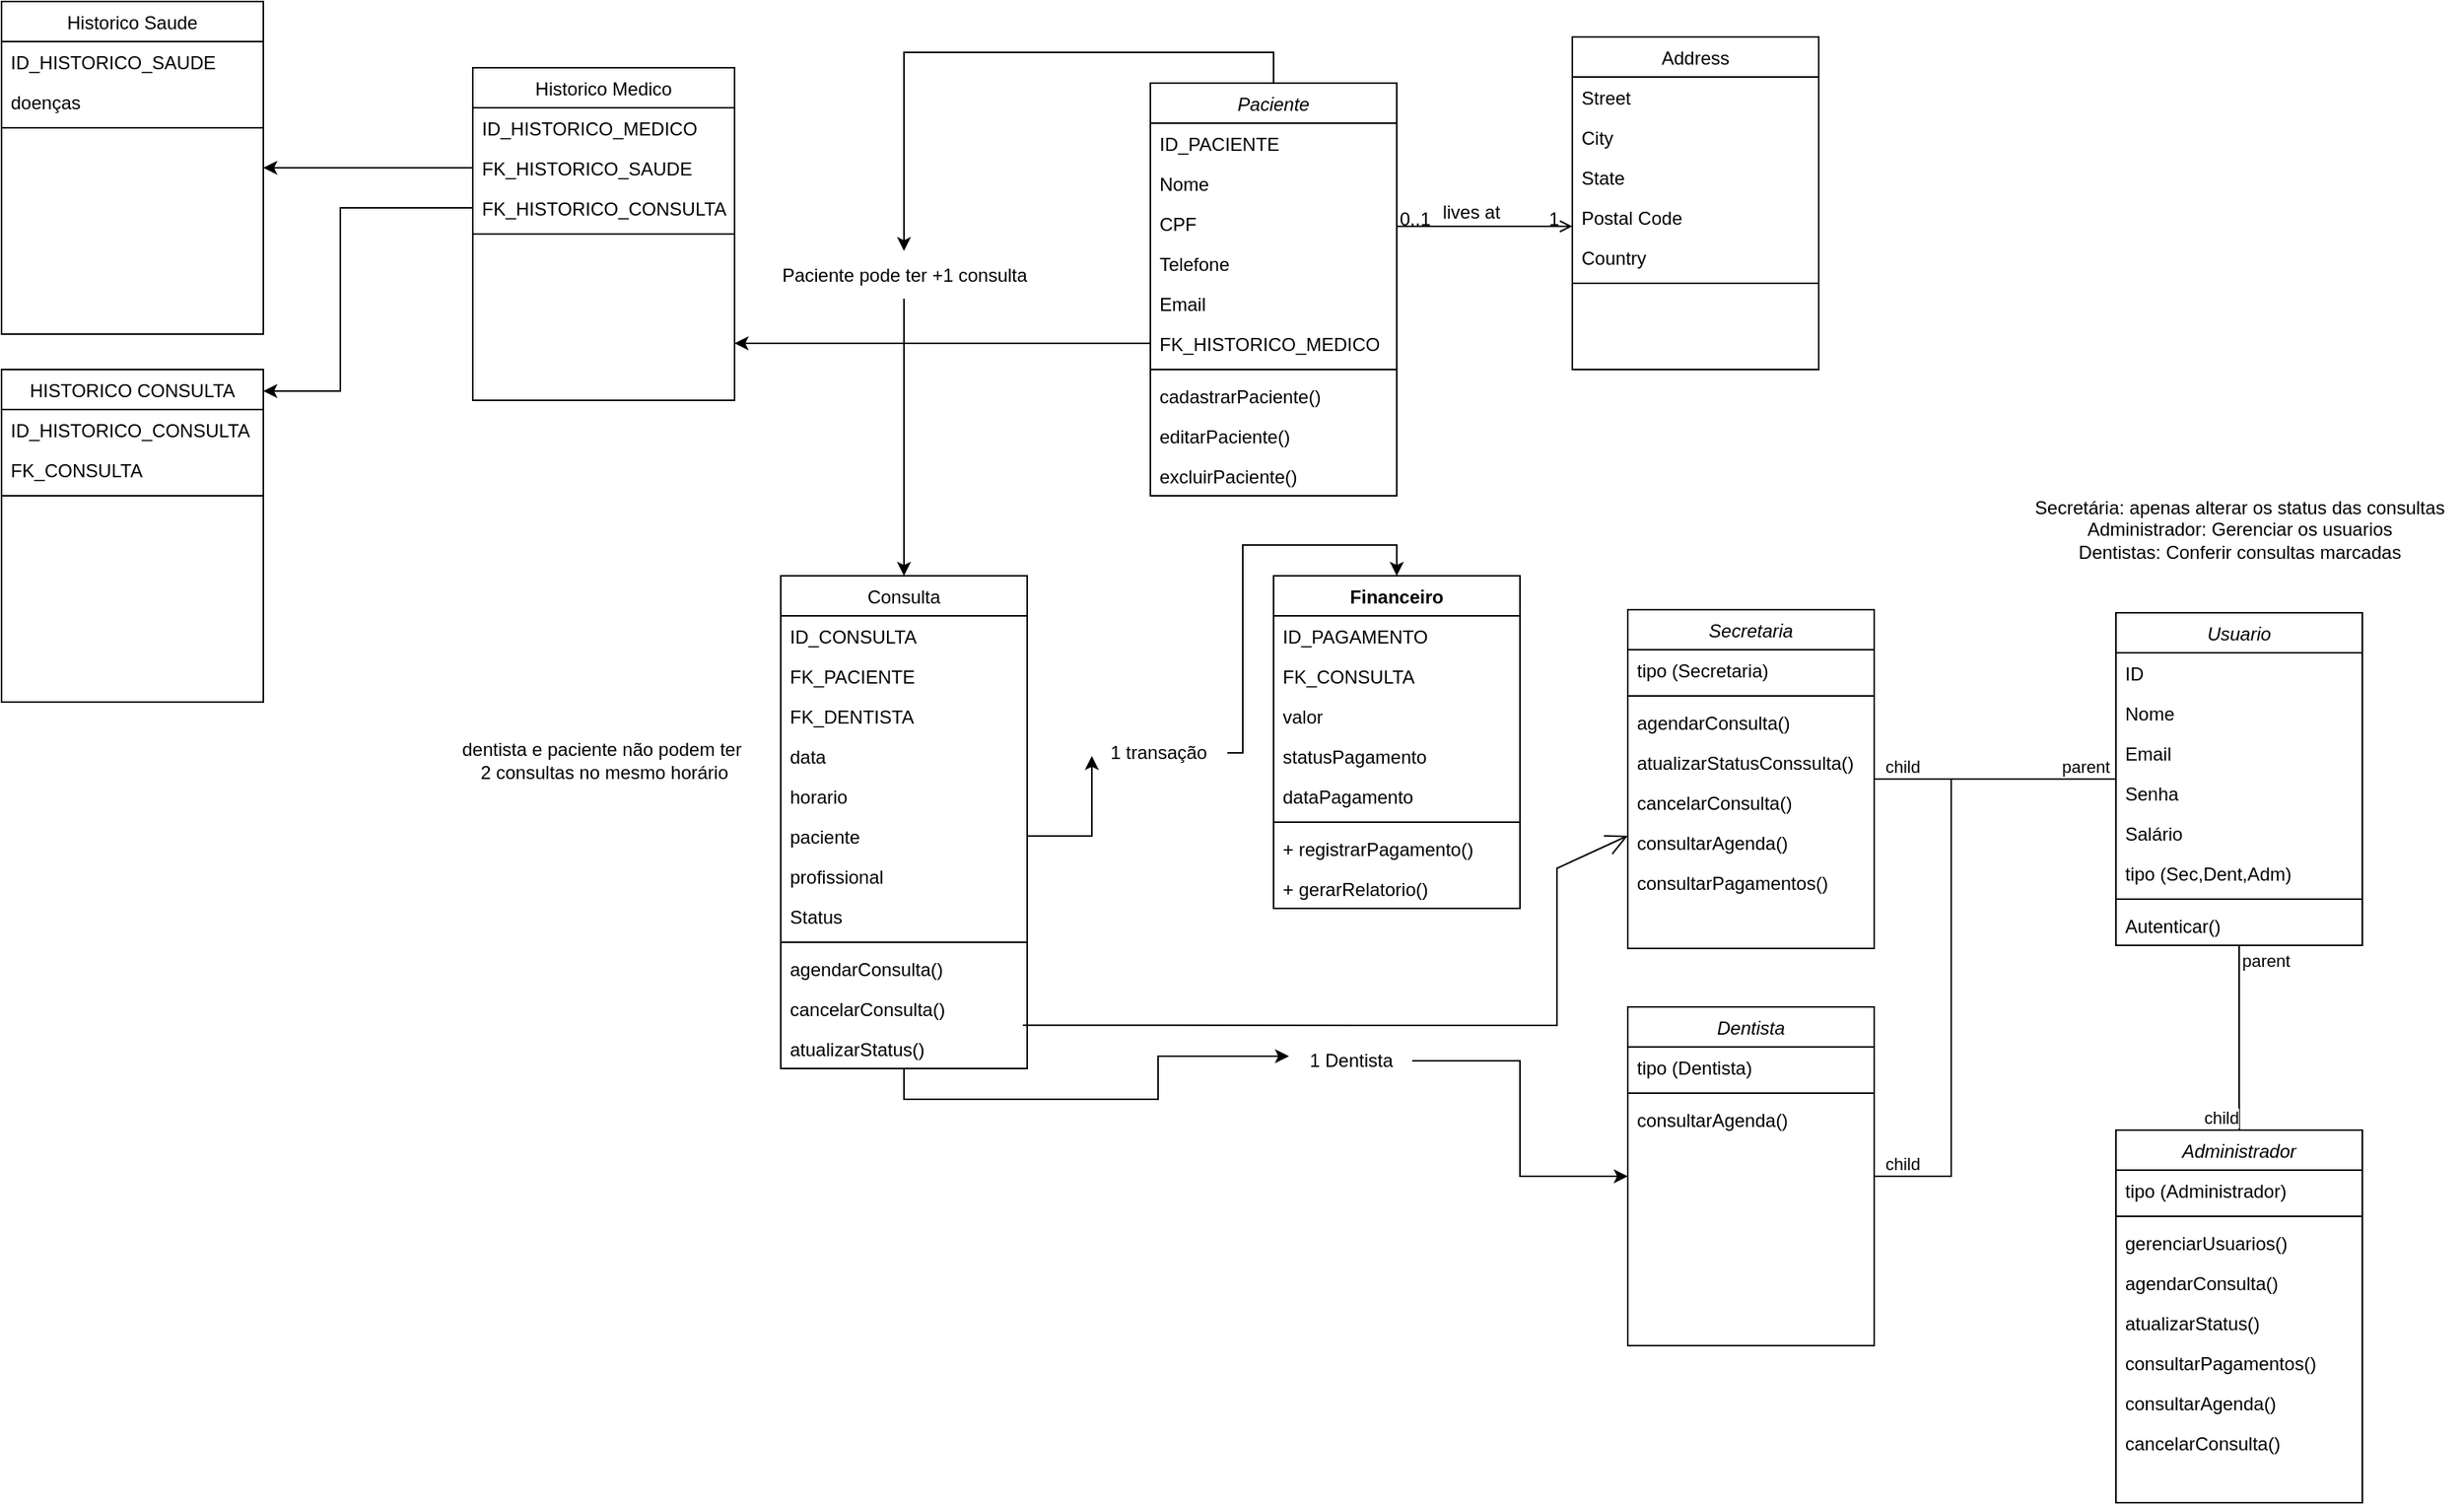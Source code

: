 <mxfile version="26.1.0">
  <diagram id="C5RBs43oDa-KdzZeNtuy" name="Page-1">
    <mxGraphModel dx="1755" dy="500" grid="1" gridSize="10" guides="1" tooltips="1" connect="1" arrows="1" fold="1" page="1" pageScale="1" pageWidth="827" pageHeight="1169" math="0" shadow="0">
      <root>
        <mxCell id="WIyWlLk6GJQsqaUBKTNV-0" />
        <mxCell id="WIyWlLk6GJQsqaUBKTNV-1" parent="WIyWlLk6GJQsqaUBKTNV-0" />
        <mxCell id="zkfFHV4jXpPFQw0GAbJ--0" value="Paciente" style="swimlane;fontStyle=2;align=center;verticalAlign=top;childLayout=stackLayout;horizontal=1;startSize=26;horizontalStack=0;resizeParent=1;resizeLast=0;collapsible=1;marginBottom=0;rounded=0;shadow=0;strokeWidth=1;" parent="WIyWlLk6GJQsqaUBKTNV-1" vertex="1">
          <mxGeometry x="496" y="70" width="160" height="268" as="geometry">
            <mxRectangle x="230" y="140" width="160" height="26" as="alternateBounds" />
          </mxGeometry>
        </mxCell>
        <mxCell id="90z_2yBAWS1ZCm8CAc_H-3" value="ID_PACIENTE" style="text;align=left;verticalAlign=top;spacingLeft=4;spacingRight=4;overflow=hidden;rotatable=0;points=[[0,0.5],[1,0.5]];portConstraint=eastwest;rounded=0;shadow=0;html=0;" parent="zkfFHV4jXpPFQw0GAbJ--0" vertex="1">
          <mxGeometry y="26" width="160" height="26" as="geometry" />
        </mxCell>
        <mxCell id="zkfFHV4jXpPFQw0GAbJ--1" value="Nome" style="text;align=left;verticalAlign=top;spacingLeft=4;spacingRight=4;overflow=hidden;rotatable=0;points=[[0,0.5],[1,0.5]];portConstraint=eastwest;" parent="zkfFHV4jXpPFQw0GAbJ--0" vertex="1">
          <mxGeometry y="52" width="160" height="26" as="geometry" />
        </mxCell>
        <mxCell id="AwGjFTlhao4WW4RRyVEV-41" value="CPF" style="text;align=left;verticalAlign=top;spacingLeft=4;spacingRight=4;overflow=hidden;rotatable=0;points=[[0,0.5],[1,0.5]];portConstraint=eastwest;rounded=0;shadow=0;html=0;" vertex="1" parent="zkfFHV4jXpPFQw0GAbJ--0">
          <mxGeometry y="78" width="160" height="26" as="geometry" />
        </mxCell>
        <mxCell id="zkfFHV4jXpPFQw0GAbJ--2" value="Telefone" style="text;align=left;verticalAlign=top;spacingLeft=4;spacingRight=4;overflow=hidden;rotatable=0;points=[[0,0.5],[1,0.5]];portConstraint=eastwest;rounded=0;shadow=0;html=0;" parent="zkfFHV4jXpPFQw0GAbJ--0" vertex="1">
          <mxGeometry y="104" width="160" height="26" as="geometry" />
        </mxCell>
        <mxCell id="zkfFHV4jXpPFQw0GAbJ--3" value="Email" style="text;align=left;verticalAlign=top;spacingLeft=4;spacingRight=4;overflow=hidden;rotatable=0;points=[[0,0.5],[1,0.5]];portConstraint=eastwest;rounded=0;shadow=0;html=0;" parent="zkfFHV4jXpPFQw0GAbJ--0" vertex="1">
          <mxGeometry y="130" width="160" height="26" as="geometry" />
        </mxCell>
        <mxCell id="90z_2yBAWS1ZCm8CAc_H-23" value="FK_HISTORICO_MEDICO" style="text;align=left;verticalAlign=top;spacingLeft=4;spacingRight=4;overflow=hidden;rotatable=0;points=[[0,0.5],[1,0.5]];portConstraint=eastwest;" parent="zkfFHV4jXpPFQw0GAbJ--0" vertex="1">
          <mxGeometry y="156" width="160" height="26" as="geometry" />
        </mxCell>
        <mxCell id="zkfFHV4jXpPFQw0GAbJ--4" value="" style="line;html=1;strokeWidth=1;align=left;verticalAlign=middle;spacingTop=-1;spacingLeft=3;spacingRight=3;rotatable=0;labelPosition=right;points=[];portConstraint=eastwest;" parent="zkfFHV4jXpPFQw0GAbJ--0" vertex="1">
          <mxGeometry y="182" width="160" height="8" as="geometry" />
        </mxCell>
        <mxCell id="90z_2yBAWS1ZCm8CAc_H-5" value="cadastrarPaciente()" style="text;align=left;verticalAlign=top;spacingLeft=4;spacingRight=4;overflow=hidden;rotatable=0;points=[[0,0.5],[1,0.5]];portConstraint=eastwest;rounded=0;shadow=0;html=0;" parent="zkfFHV4jXpPFQw0GAbJ--0" vertex="1">
          <mxGeometry y="190" width="160" height="26" as="geometry" />
        </mxCell>
        <mxCell id="90z_2yBAWS1ZCm8CAc_H-4" value="editarPaciente()" style="text;align=left;verticalAlign=top;spacingLeft=4;spacingRight=4;overflow=hidden;rotatable=0;points=[[0,0.5],[1,0.5]];portConstraint=eastwest;rounded=0;shadow=0;html=0;" parent="zkfFHV4jXpPFQw0GAbJ--0" vertex="1">
          <mxGeometry y="216" width="160" height="26" as="geometry" />
        </mxCell>
        <mxCell id="90z_2yBAWS1ZCm8CAc_H-24" value="excluirPaciente()" style="text;align=left;verticalAlign=top;spacingLeft=4;spacingRight=4;overflow=hidden;rotatable=0;points=[[0,0.5],[1,0.5]];portConstraint=eastwest;rounded=0;shadow=0;html=0;" parent="zkfFHV4jXpPFQw0GAbJ--0" vertex="1">
          <mxGeometry y="242" width="160" height="26" as="geometry" />
        </mxCell>
        <mxCell id="zkfFHV4jXpPFQw0GAbJ--6" value="Consulta" style="swimlane;fontStyle=0;align=center;verticalAlign=top;childLayout=stackLayout;horizontal=1;startSize=26;horizontalStack=0;resizeParent=1;resizeLast=0;collapsible=1;marginBottom=0;rounded=0;shadow=0;strokeWidth=1;" parent="WIyWlLk6GJQsqaUBKTNV-1" vertex="1">
          <mxGeometry x="256" y="390" width="160" height="320" as="geometry">
            <mxRectangle x="130" y="380" width="160" height="26" as="alternateBounds" />
          </mxGeometry>
        </mxCell>
        <mxCell id="zkfFHV4jXpPFQw0GAbJ--8" value="ID_CONSULTA" style="text;align=left;verticalAlign=top;spacingLeft=4;spacingRight=4;overflow=hidden;rotatable=0;points=[[0,0.5],[1,0.5]];portConstraint=eastwest;rounded=0;shadow=0;html=0;" parent="zkfFHV4jXpPFQw0GAbJ--6" vertex="1">
          <mxGeometry y="26" width="160" height="26" as="geometry" />
        </mxCell>
        <mxCell id="AwGjFTlhao4WW4RRyVEV-42" value="FK_PACIENTE" style="text;align=left;verticalAlign=top;spacingLeft=4;spacingRight=4;overflow=hidden;rotatable=0;points=[[0,0.5],[1,0.5]];portConstraint=eastwest;rounded=0;shadow=0;html=0;" vertex="1" parent="zkfFHV4jXpPFQw0GAbJ--6">
          <mxGeometry y="52" width="160" height="26" as="geometry" />
        </mxCell>
        <mxCell id="AwGjFTlhao4WW4RRyVEV-40" value="FK_DENTISTA" style="text;align=left;verticalAlign=top;spacingLeft=4;spacingRight=4;overflow=hidden;rotatable=0;points=[[0,0.5],[1,0.5]];portConstraint=eastwest;rounded=0;shadow=0;html=0;" vertex="1" parent="zkfFHV4jXpPFQw0GAbJ--6">
          <mxGeometry y="78" width="160" height="26" as="geometry" />
        </mxCell>
        <mxCell id="90z_2yBAWS1ZCm8CAc_H-25" value="data" style="text;align=left;verticalAlign=top;spacingLeft=4;spacingRight=4;overflow=hidden;rotatable=0;points=[[0,0.5],[1,0.5]];portConstraint=eastwest;rounded=0;shadow=0;html=0;" parent="zkfFHV4jXpPFQw0GAbJ--6" vertex="1">
          <mxGeometry y="104" width="160" height="26" as="geometry" />
        </mxCell>
        <mxCell id="90z_2yBAWS1ZCm8CAc_H-26" value="horario" style="text;align=left;verticalAlign=top;spacingLeft=4;spacingRight=4;overflow=hidden;rotatable=0;points=[[0,0.5],[1,0.5]];portConstraint=eastwest;rounded=0;shadow=0;html=0;" parent="zkfFHV4jXpPFQw0GAbJ--6" vertex="1">
          <mxGeometry y="130" width="160" height="26" as="geometry" />
        </mxCell>
        <mxCell id="90z_2yBAWS1ZCm8CAc_H-27" value="paciente" style="text;align=left;verticalAlign=top;spacingLeft=4;spacingRight=4;overflow=hidden;rotatable=0;points=[[0,0.5],[1,0.5]];portConstraint=eastwest;rounded=0;shadow=0;html=0;" parent="zkfFHV4jXpPFQw0GAbJ--6" vertex="1">
          <mxGeometry y="156" width="160" height="26" as="geometry" />
        </mxCell>
        <mxCell id="90z_2yBAWS1ZCm8CAc_H-28" value="profissional" style="text;align=left;verticalAlign=top;spacingLeft=4;spacingRight=4;overflow=hidden;rotatable=0;points=[[0,0.5],[1,0.5]];portConstraint=eastwest;rounded=0;shadow=0;html=0;" parent="zkfFHV4jXpPFQw0GAbJ--6" vertex="1">
          <mxGeometry y="182" width="160" height="26" as="geometry" />
        </mxCell>
        <mxCell id="90z_2yBAWS1ZCm8CAc_H-29" value="Status" style="text;align=left;verticalAlign=top;spacingLeft=4;spacingRight=4;overflow=hidden;rotatable=0;points=[[0,0.5],[1,0.5]];portConstraint=eastwest;rounded=0;shadow=0;html=0;" parent="zkfFHV4jXpPFQw0GAbJ--6" vertex="1">
          <mxGeometry y="208" width="160" height="26" as="geometry" />
        </mxCell>
        <mxCell id="zkfFHV4jXpPFQw0GAbJ--9" value="" style="line;html=1;strokeWidth=1;align=left;verticalAlign=middle;spacingTop=-1;spacingLeft=3;spacingRight=3;rotatable=0;labelPosition=right;points=[];portConstraint=eastwest;" parent="zkfFHV4jXpPFQw0GAbJ--6" vertex="1">
          <mxGeometry y="234" width="160" height="8" as="geometry" />
        </mxCell>
        <mxCell id="90z_2yBAWS1ZCm8CAc_H-30" value="agendarConsulta()" style="text;align=left;verticalAlign=top;spacingLeft=4;spacingRight=4;overflow=hidden;rotatable=0;points=[[0,0.5],[1,0.5]];portConstraint=eastwest;rounded=0;shadow=0;html=0;" parent="zkfFHV4jXpPFQw0GAbJ--6" vertex="1">
          <mxGeometry y="242" width="160" height="26" as="geometry" />
        </mxCell>
        <mxCell id="90z_2yBAWS1ZCm8CAc_H-31" value="cancelarConsulta()" style="text;align=left;verticalAlign=top;spacingLeft=4;spacingRight=4;overflow=hidden;rotatable=0;points=[[0,0.5],[1,0.5]];portConstraint=eastwest;rounded=0;shadow=0;html=0;" parent="zkfFHV4jXpPFQw0GAbJ--6" vertex="1">
          <mxGeometry y="268" width="160" height="26" as="geometry" />
        </mxCell>
        <mxCell id="90z_2yBAWS1ZCm8CAc_H-32" value="atualizarStatus()" style="text;align=left;verticalAlign=top;spacingLeft=4;spacingRight=4;overflow=hidden;rotatable=0;points=[[0,0.5],[1,0.5]];portConstraint=eastwest;rounded=0;shadow=0;html=0;" parent="zkfFHV4jXpPFQw0GAbJ--6" vertex="1">
          <mxGeometry y="294" width="160" height="26" as="geometry" />
        </mxCell>
        <mxCell id="zkfFHV4jXpPFQw0GAbJ--17" value="Address" style="swimlane;fontStyle=0;align=center;verticalAlign=top;childLayout=stackLayout;horizontal=1;startSize=26;horizontalStack=0;resizeParent=1;resizeLast=0;collapsible=1;marginBottom=0;rounded=0;shadow=0;strokeWidth=1;" parent="WIyWlLk6GJQsqaUBKTNV-1" vertex="1">
          <mxGeometry x="770" y="40" width="160" height="216" as="geometry">
            <mxRectangle x="550" y="140" width="160" height="26" as="alternateBounds" />
          </mxGeometry>
        </mxCell>
        <mxCell id="zkfFHV4jXpPFQw0GAbJ--18" value="Street" style="text;align=left;verticalAlign=top;spacingLeft=4;spacingRight=4;overflow=hidden;rotatable=0;points=[[0,0.5],[1,0.5]];portConstraint=eastwest;" parent="zkfFHV4jXpPFQw0GAbJ--17" vertex="1">
          <mxGeometry y="26" width="160" height="26" as="geometry" />
        </mxCell>
        <mxCell id="zkfFHV4jXpPFQw0GAbJ--19" value="City" style="text;align=left;verticalAlign=top;spacingLeft=4;spacingRight=4;overflow=hidden;rotatable=0;points=[[0,0.5],[1,0.5]];portConstraint=eastwest;rounded=0;shadow=0;html=0;" parent="zkfFHV4jXpPFQw0GAbJ--17" vertex="1">
          <mxGeometry y="52" width="160" height="26" as="geometry" />
        </mxCell>
        <mxCell id="zkfFHV4jXpPFQw0GAbJ--20" value="State" style="text;align=left;verticalAlign=top;spacingLeft=4;spacingRight=4;overflow=hidden;rotatable=0;points=[[0,0.5],[1,0.5]];portConstraint=eastwest;rounded=0;shadow=0;html=0;" parent="zkfFHV4jXpPFQw0GAbJ--17" vertex="1">
          <mxGeometry y="78" width="160" height="26" as="geometry" />
        </mxCell>
        <mxCell id="zkfFHV4jXpPFQw0GAbJ--21" value="Postal Code" style="text;align=left;verticalAlign=top;spacingLeft=4;spacingRight=4;overflow=hidden;rotatable=0;points=[[0,0.5],[1,0.5]];portConstraint=eastwest;rounded=0;shadow=0;html=0;" parent="zkfFHV4jXpPFQw0GAbJ--17" vertex="1">
          <mxGeometry y="104" width="160" height="26" as="geometry" />
        </mxCell>
        <mxCell id="zkfFHV4jXpPFQw0GAbJ--22" value="Country" style="text;align=left;verticalAlign=top;spacingLeft=4;spacingRight=4;overflow=hidden;rotatable=0;points=[[0,0.5],[1,0.5]];portConstraint=eastwest;rounded=0;shadow=0;html=0;" parent="zkfFHV4jXpPFQw0GAbJ--17" vertex="1">
          <mxGeometry y="130" width="160" height="26" as="geometry" />
        </mxCell>
        <mxCell id="zkfFHV4jXpPFQw0GAbJ--23" value="" style="line;html=1;strokeWidth=1;align=left;verticalAlign=middle;spacingTop=-1;spacingLeft=3;spacingRight=3;rotatable=0;labelPosition=right;points=[];portConstraint=eastwest;" parent="zkfFHV4jXpPFQw0GAbJ--17" vertex="1">
          <mxGeometry y="156" width="160" height="8" as="geometry" />
        </mxCell>
        <mxCell id="zkfFHV4jXpPFQw0GAbJ--26" value="" style="endArrow=open;shadow=0;strokeWidth=1;rounded=0;curved=0;endFill=1;edgeStyle=elbowEdgeStyle;elbow=vertical;" parent="WIyWlLk6GJQsqaUBKTNV-1" source="zkfFHV4jXpPFQw0GAbJ--0" target="zkfFHV4jXpPFQw0GAbJ--17" edge="1">
          <mxGeometry x="0.5" y="41" relative="1" as="geometry">
            <mxPoint x="676" y="222" as="sourcePoint" />
            <mxPoint x="836" y="222" as="targetPoint" />
            <mxPoint x="-40" y="32" as="offset" />
          </mxGeometry>
        </mxCell>
        <mxCell id="zkfFHV4jXpPFQw0GAbJ--27" value="0..1" style="resizable=0;align=left;verticalAlign=bottom;labelBackgroundColor=none;fontSize=12;" parent="zkfFHV4jXpPFQw0GAbJ--26" connectable="0" vertex="1">
          <mxGeometry x="-1" relative="1" as="geometry">
            <mxPoint y="4" as="offset" />
          </mxGeometry>
        </mxCell>
        <mxCell id="zkfFHV4jXpPFQw0GAbJ--28" value="1" style="resizable=0;align=right;verticalAlign=bottom;labelBackgroundColor=none;fontSize=12;" parent="zkfFHV4jXpPFQw0GAbJ--26" connectable="0" vertex="1">
          <mxGeometry x="1" relative="1" as="geometry">
            <mxPoint x="-7" y="4" as="offset" />
          </mxGeometry>
        </mxCell>
        <mxCell id="zkfFHV4jXpPFQw0GAbJ--29" value="lives at" style="text;html=1;resizable=0;points=[];;align=center;verticalAlign=middle;labelBackgroundColor=none;rounded=0;shadow=0;strokeWidth=1;fontSize=12;" parent="zkfFHV4jXpPFQw0GAbJ--26" vertex="1" connectable="0">
          <mxGeometry x="0.5" y="49" relative="1" as="geometry">
            <mxPoint x="-38" y="40" as="offset" />
          </mxGeometry>
        </mxCell>
        <mxCell id="90z_2yBAWS1ZCm8CAc_H-12" value="Financeiro" style="swimlane;fontStyle=1;align=center;verticalAlign=top;childLayout=stackLayout;horizontal=1;startSize=26;horizontalStack=0;resizeParent=1;resizeParentMax=0;resizeLast=0;collapsible=1;marginBottom=0;whiteSpace=wrap;html=1;" parent="WIyWlLk6GJQsqaUBKTNV-1" vertex="1">
          <mxGeometry x="576" y="390" width="160" height="216" as="geometry" />
        </mxCell>
        <mxCell id="90z_2yBAWS1ZCm8CAc_H-13" value="ID_PAGAMENTO" style="text;strokeColor=none;fillColor=none;align=left;verticalAlign=top;spacingLeft=4;spacingRight=4;overflow=hidden;rotatable=0;points=[[0,0.5],[1,0.5]];portConstraint=eastwest;whiteSpace=wrap;html=1;" parent="90z_2yBAWS1ZCm8CAc_H-12" vertex="1">
          <mxGeometry y="26" width="160" height="26" as="geometry" />
        </mxCell>
        <mxCell id="90z_2yBAWS1ZCm8CAc_H-33" value="FK_CONSULTA" style="text;strokeColor=none;fillColor=none;align=left;verticalAlign=top;spacingLeft=4;spacingRight=4;overflow=hidden;rotatable=0;points=[[0,0.5],[1,0.5]];portConstraint=eastwest;whiteSpace=wrap;html=1;" parent="90z_2yBAWS1ZCm8CAc_H-12" vertex="1">
          <mxGeometry y="52" width="160" height="26" as="geometry" />
        </mxCell>
        <mxCell id="90z_2yBAWS1ZCm8CAc_H-34" value="valor" style="text;strokeColor=none;fillColor=none;align=left;verticalAlign=top;spacingLeft=4;spacingRight=4;overflow=hidden;rotatable=0;points=[[0,0.5],[1,0.5]];portConstraint=eastwest;whiteSpace=wrap;html=1;" parent="90z_2yBAWS1ZCm8CAc_H-12" vertex="1">
          <mxGeometry y="78" width="160" height="26" as="geometry" />
        </mxCell>
        <mxCell id="90z_2yBAWS1ZCm8CAc_H-35" value="statusPagamento" style="text;strokeColor=none;fillColor=none;align=left;verticalAlign=top;spacingLeft=4;spacingRight=4;overflow=hidden;rotatable=0;points=[[0,0.5],[1,0.5]];portConstraint=eastwest;whiteSpace=wrap;html=1;" parent="90z_2yBAWS1ZCm8CAc_H-12" vertex="1">
          <mxGeometry y="104" width="160" height="26" as="geometry" />
        </mxCell>
        <mxCell id="90z_2yBAWS1ZCm8CAc_H-36" value="dataPagamento" style="text;strokeColor=none;fillColor=none;align=left;verticalAlign=top;spacingLeft=4;spacingRight=4;overflow=hidden;rotatable=0;points=[[0,0.5],[1,0.5]];portConstraint=eastwest;whiteSpace=wrap;html=1;" parent="90z_2yBAWS1ZCm8CAc_H-12" vertex="1">
          <mxGeometry y="130" width="160" height="26" as="geometry" />
        </mxCell>
        <mxCell id="90z_2yBAWS1ZCm8CAc_H-14" value="" style="line;strokeWidth=1;fillColor=none;align=left;verticalAlign=middle;spacingTop=-1;spacingLeft=3;spacingRight=3;rotatable=0;labelPosition=right;points=[];portConstraint=eastwest;strokeColor=inherit;" parent="90z_2yBAWS1ZCm8CAc_H-12" vertex="1">
          <mxGeometry y="156" width="160" height="8" as="geometry" />
        </mxCell>
        <mxCell id="90z_2yBAWS1ZCm8CAc_H-37" value="+ registrarPagamento()" style="text;strokeColor=none;fillColor=none;align=left;verticalAlign=top;spacingLeft=4;spacingRight=4;overflow=hidden;rotatable=0;points=[[0,0.5],[1,0.5]];portConstraint=eastwest;whiteSpace=wrap;html=1;" parent="90z_2yBAWS1ZCm8CAc_H-12" vertex="1">
          <mxGeometry y="164" width="160" height="26" as="geometry" />
        </mxCell>
        <mxCell id="90z_2yBAWS1ZCm8CAc_H-15" value="+ gerarRelatorio()" style="text;strokeColor=none;fillColor=none;align=left;verticalAlign=top;spacingLeft=4;spacingRight=4;overflow=hidden;rotatable=0;points=[[0,0.5],[1,0.5]];portConstraint=eastwest;whiteSpace=wrap;html=1;" parent="90z_2yBAWS1ZCm8CAc_H-12" vertex="1">
          <mxGeometry y="190" width="160" height="26" as="geometry" />
        </mxCell>
        <mxCell id="90z_2yBAWS1ZCm8CAc_H-38" value="Usuario" style="swimlane;fontStyle=2;align=center;verticalAlign=top;childLayout=stackLayout;horizontal=1;startSize=26;horizontalStack=0;resizeParent=1;resizeLast=0;collapsible=1;marginBottom=0;rounded=0;shadow=0;strokeWidth=1;" parent="WIyWlLk6GJQsqaUBKTNV-1" vertex="1">
          <mxGeometry x="1123" y="414" width="160" height="216" as="geometry">
            <mxRectangle x="230" y="140" width="160" height="26" as="alternateBounds" />
          </mxGeometry>
        </mxCell>
        <mxCell id="90z_2yBAWS1ZCm8CAc_H-39" value="ID" style="text;align=left;verticalAlign=top;spacingLeft=4;spacingRight=4;overflow=hidden;rotatable=0;points=[[0,0.5],[1,0.5]];portConstraint=eastwest;rounded=0;shadow=0;html=0;" parent="90z_2yBAWS1ZCm8CAc_H-38" vertex="1">
          <mxGeometry y="26" width="160" height="26" as="geometry" />
        </mxCell>
        <mxCell id="90z_2yBAWS1ZCm8CAc_H-40" value="Nome" style="text;align=left;verticalAlign=top;spacingLeft=4;spacingRight=4;overflow=hidden;rotatable=0;points=[[0,0.5],[1,0.5]];portConstraint=eastwest;" parent="90z_2yBAWS1ZCm8CAc_H-38" vertex="1">
          <mxGeometry y="52" width="160" height="26" as="geometry" />
        </mxCell>
        <mxCell id="90z_2yBAWS1ZCm8CAc_H-42" value="Email" style="text;align=left;verticalAlign=top;spacingLeft=4;spacingRight=4;overflow=hidden;rotatable=0;points=[[0,0.5],[1,0.5]];portConstraint=eastwest;rounded=0;shadow=0;html=0;" parent="90z_2yBAWS1ZCm8CAc_H-38" vertex="1">
          <mxGeometry y="78" width="160" height="26" as="geometry" />
        </mxCell>
        <mxCell id="90z_2yBAWS1ZCm8CAc_H-41" value="Senha" style="text;align=left;verticalAlign=top;spacingLeft=4;spacingRight=4;overflow=hidden;rotatable=0;points=[[0,0.5],[1,0.5]];portConstraint=eastwest;rounded=0;shadow=0;html=0;" parent="90z_2yBAWS1ZCm8CAc_H-38" vertex="1">
          <mxGeometry y="104" width="160" height="26" as="geometry" />
        </mxCell>
        <mxCell id="AwGjFTlhao4WW4RRyVEV-50" value="Salário" style="text;align=left;verticalAlign=top;spacingLeft=4;spacingRight=4;overflow=hidden;rotatable=0;points=[[0,0.5],[1,0.5]];portConstraint=eastwest;rounded=0;shadow=0;html=0;" vertex="1" parent="90z_2yBAWS1ZCm8CAc_H-38">
          <mxGeometry y="130" width="160" height="26" as="geometry" />
        </mxCell>
        <mxCell id="90z_2yBAWS1ZCm8CAc_H-43" value="tipo (Sec,Dent,Adm)" style="text;align=left;verticalAlign=top;spacingLeft=4;spacingRight=4;overflow=hidden;rotatable=0;points=[[0,0.5],[1,0.5]];portConstraint=eastwest;" parent="90z_2yBAWS1ZCm8CAc_H-38" vertex="1">
          <mxGeometry y="156" width="160" height="26" as="geometry" />
        </mxCell>
        <mxCell id="90z_2yBAWS1ZCm8CAc_H-44" value="" style="line;html=1;strokeWidth=1;align=left;verticalAlign=middle;spacingTop=-1;spacingLeft=3;spacingRight=3;rotatable=0;labelPosition=right;points=[];portConstraint=eastwest;" parent="90z_2yBAWS1ZCm8CAc_H-38" vertex="1">
          <mxGeometry y="182" width="160" height="8" as="geometry" />
        </mxCell>
        <mxCell id="90z_2yBAWS1ZCm8CAc_H-45" value="Autenticar()" style="text;align=left;verticalAlign=top;spacingLeft=4;spacingRight=4;overflow=hidden;rotatable=0;points=[[0,0.5],[1,0.5]];portConstraint=eastwest;rounded=0;shadow=0;html=0;" parent="90z_2yBAWS1ZCm8CAc_H-38" vertex="1">
          <mxGeometry y="190" width="160" height="26" as="geometry" />
        </mxCell>
        <mxCell id="90z_2yBAWS1ZCm8CAc_H-57" style="edgeStyle=orthogonalEdgeStyle;rounded=0;orthogonalLoop=1;jettySize=auto;html=1;entryX=0.5;entryY=0;entryDx=0;entryDy=0;" parent="WIyWlLk6GJQsqaUBKTNV-1" source="90z_2yBAWS1ZCm8CAc_H-54" target="zkfFHV4jXpPFQw0GAbJ--6" edge="1">
          <mxGeometry relative="1" as="geometry" />
        </mxCell>
        <mxCell id="90z_2yBAWS1ZCm8CAc_H-54" value="Paciente pode ter +1 consulta" style="text;html=1;align=center;verticalAlign=middle;resizable=0;points=[];autosize=1;strokeColor=none;fillColor=none;rotation=0;" parent="WIyWlLk6GJQsqaUBKTNV-1" vertex="1">
          <mxGeometry x="246" y="180" width="180" height="30" as="geometry" />
        </mxCell>
        <mxCell id="90z_2yBAWS1ZCm8CAc_H-56" style="edgeStyle=orthogonalEdgeStyle;rounded=0;orthogonalLoop=1;jettySize=auto;html=1;exitX=0.5;exitY=0;exitDx=0;exitDy=0;entryX=0.5;entryY=-0.033;entryDx=0;entryDy=0;entryPerimeter=0;" parent="WIyWlLk6GJQsqaUBKTNV-1" source="zkfFHV4jXpPFQw0GAbJ--0" target="90z_2yBAWS1ZCm8CAc_H-54" edge="1">
          <mxGeometry relative="1" as="geometry" />
        </mxCell>
        <mxCell id="90z_2yBAWS1ZCm8CAc_H-60" style="edgeStyle=orthogonalEdgeStyle;rounded=0;orthogonalLoop=1;jettySize=auto;html=1;entryX=0.5;entryY=0;entryDx=0;entryDy=0;" parent="WIyWlLk6GJQsqaUBKTNV-1" source="90z_2yBAWS1ZCm8CAc_H-58" target="90z_2yBAWS1ZCm8CAc_H-12" edge="1">
          <mxGeometry relative="1" as="geometry">
            <Array as="points">
              <mxPoint x="556" y="505" />
              <mxPoint x="556" y="370" />
              <mxPoint x="656" y="370" />
            </Array>
          </mxGeometry>
        </mxCell>
        <mxCell id="90z_2yBAWS1ZCm8CAc_H-58" value="1 transação" style="text;html=1;align=center;verticalAlign=middle;resizable=0;points=[];autosize=1;strokeColor=none;fillColor=none;" parent="WIyWlLk6GJQsqaUBKTNV-1" vertex="1">
          <mxGeometry x="456" y="490" width="90" height="30" as="geometry" />
        </mxCell>
        <mxCell id="90z_2yBAWS1ZCm8CAc_H-59" style="edgeStyle=orthogonalEdgeStyle;rounded=0;orthogonalLoop=1;jettySize=auto;html=1;exitX=1;exitY=0.5;exitDx=0;exitDy=0;entryX=0.022;entryY=0.567;entryDx=0;entryDy=0;entryPerimeter=0;" parent="WIyWlLk6GJQsqaUBKTNV-1" source="90z_2yBAWS1ZCm8CAc_H-27" target="90z_2yBAWS1ZCm8CAc_H-58" edge="1">
          <mxGeometry relative="1" as="geometry" />
        </mxCell>
        <mxCell id="AwGjFTlhao4WW4RRyVEV-25" style="edgeStyle=orthogonalEdgeStyle;rounded=0;orthogonalLoop=1;jettySize=auto;html=1;" edge="1" parent="WIyWlLk6GJQsqaUBKTNV-1" source="90z_2yBAWS1ZCm8CAc_H-61" target="AwGjFTlhao4WW4RRyVEV-18">
          <mxGeometry relative="1" as="geometry" />
        </mxCell>
        <mxCell id="90z_2yBAWS1ZCm8CAc_H-61" value="1 Dentista" style="text;html=1;align=center;verticalAlign=middle;resizable=0;points=[];autosize=1;strokeColor=none;fillColor=none;" parent="WIyWlLk6GJQsqaUBKTNV-1" vertex="1">
          <mxGeometry x="586" y="690" width="80" height="30" as="geometry" />
        </mxCell>
        <mxCell id="90z_2yBAWS1ZCm8CAc_H-62" style="edgeStyle=orthogonalEdgeStyle;rounded=0;orthogonalLoop=1;jettySize=auto;html=1;exitX=0.5;exitY=1;exitDx=0;exitDy=0;entryX=0;entryY=0.4;entryDx=0;entryDy=0;entryPerimeter=0;" parent="WIyWlLk6GJQsqaUBKTNV-1" source="zkfFHV4jXpPFQw0GAbJ--6" target="90z_2yBAWS1ZCm8CAc_H-61" edge="1">
          <mxGeometry relative="1" as="geometry" />
        </mxCell>
        <mxCell id="AwGjFTlhao4WW4RRyVEV-0" value="dentista e paciente não podem ter&amp;nbsp;&lt;div&gt;2 consultas no mesmo horário&lt;/div&gt;" style="text;html=1;align=center;verticalAlign=middle;resizable=0;points=[];autosize=1;strokeColor=none;fillColor=none;" vertex="1" parent="WIyWlLk6GJQsqaUBKTNV-1">
          <mxGeometry x="36" y="490" width="210" height="40" as="geometry" />
        </mxCell>
        <mxCell id="AwGjFTlhao4WW4RRyVEV-1" value="Secretária:&amp;nbsp;&lt;span style=&quot;background-color: transparent; color: light-dark(rgb(0, 0, 0), rgb(255, 255, 255));&quot;&gt;apenas alterar os status das consultas&lt;/span&gt;&lt;div&gt;Administrador: Gerenciar os usuarios&lt;/div&gt;&lt;div&gt;Dentistas: Conferir consultas marcadas&lt;/div&gt;" style="text;html=1;align=center;verticalAlign=middle;resizable=0;points=[];autosize=1;strokeColor=none;fillColor=none;" vertex="1" parent="WIyWlLk6GJQsqaUBKTNV-1">
          <mxGeometry x="1058" y="330" width="290" height="60" as="geometry" />
        </mxCell>
        <mxCell id="AwGjFTlhao4WW4RRyVEV-2" value="" style="endArrow=none;html=1;edgeStyle=orthogonalEdgeStyle;rounded=0;" edge="1" parent="WIyWlLk6GJQsqaUBKTNV-1" source="90z_2yBAWS1ZCm8CAc_H-38" target="AwGjFTlhao4WW4RRyVEV-5">
          <mxGeometry relative="1" as="geometry">
            <mxPoint x="1066" y="410" as="sourcePoint" />
            <mxPoint x="1216" y="390" as="targetPoint" />
          </mxGeometry>
        </mxCell>
        <mxCell id="AwGjFTlhao4WW4RRyVEV-3" value="parent" style="edgeLabel;resizable=0;html=1;align=left;verticalAlign=bottom;" connectable="0" vertex="1" parent="AwGjFTlhao4WW4RRyVEV-2">
          <mxGeometry x="-1" relative="1" as="geometry">
            <mxPoint x="-37" as="offset" />
          </mxGeometry>
        </mxCell>
        <mxCell id="AwGjFTlhao4WW4RRyVEV-4" value="child" style="edgeLabel;resizable=0;html=1;align=right;verticalAlign=bottom;" connectable="0" vertex="1" parent="AwGjFTlhao4WW4RRyVEV-2">
          <mxGeometry x="1" relative="1" as="geometry">
            <mxPoint x="30" as="offset" />
          </mxGeometry>
        </mxCell>
        <mxCell id="AwGjFTlhao4WW4RRyVEV-5" value="Secretaria" style="swimlane;fontStyle=2;align=center;verticalAlign=top;childLayout=stackLayout;horizontal=1;startSize=26;horizontalStack=0;resizeParent=1;resizeLast=0;collapsible=1;marginBottom=0;rounded=0;shadow=0;strokeWidth=1;" vertex="1" parent="WIyWlLk6GJQsqaUBKTNV-1">
          <mxGeometry x="806" y="412" width="160" height="220" as="geometry">
            <mxRectangle x="230" y="140" width="160" height="26" as="alternateBounds" />
          </mxGeometry>
        </mxCell>
        <mxCell id="AwGjFTlhao4WW4RRyVEV-10" value="tipo (Secretaria)" style="text;align=left;verticalAlign=top;spacingLeft=4;spacingRight=4;overflow=hidden;rotatable=0;points=[[0,0.5],[1,0.5]];portConstraint=eastwest;" vertex="1" parent="AwGjFTlhao4WW4RRyVEV-5">
          <mxGeometry y="26" width="160" height="26" as="geometry" />
        </mxCell>
        <mxCell id="AwGjFTlhao4WW4RRyVEV-11" value="" style="line;html=1;strokeWidth=1;align=left;verticalAlign=middle;spacingTop=-1;spacingLeft=3;spacingRight=3;rotatable=0;labelPosition=right;points=[];portConstraint=eastwest;" vertex="1" parent="AwGjFTlhao4WW4RRyVEV-5">
          <mxGeometry y="52" width="160" height="8" as="geometry" />
        </mxCell>
        <mxCell id="AwGjFTlhao4WW4RRyVEV-14" value="agendarConsulta()" style="text;align=left;verticalAlign=top;spacingLeft=4;spacingRight=4;overflow=hidden;rotatable=0;points=[[0,0.5],[1,0.5]];portConstraint=eastwest;rounded=0;shadow=0;html=0;" vertex="1" parent="AwGjFTlhao4WW4RRyVEV-5">
          <mxGeometry y="60" width="160" height="26" as="geometry" />
        </mxCell>
        <mxCell id="AwGjFTlhao4WW4RRyVEV-16" value="atualizarStatusConssulta()" style="text;align=left;verticalAlign=top;spacingLeft=4;spacingRight=4;overflow=hidden;rotatable=0;points=[[0,0.5],[1,0.5]];portConstraint=eastwest;rounded=0;shadow=0;html=0;" vertex="1" parent="AwGjFTlhao4WW4RRyVEV-5">
          <mxGeometry y="86" width="160" height="26" as="geometry" />
        </mxCell>
        <mxCell id="AwGjFTlhao4WW4RRyVEV-15" value="cancelarConsulta()" style="text;align=left;verticalAlign=top;spacingLeft=4;spacingRight=4;overflow=hidden;rotatable=0;points=[[0,0.5],[1,0.5]];portConstraint=eastwest;rounded=0;shadow=0;html=0;" vertex="1" parent="AwGjFTlhao4WW4RRyVEV-5">
          <mxGeometry y="112" width="160" height="26" as="geometry" />
        </mxCell>
        <mxCell id="AwGjFTlhao4WW4RRyVEV-43" value="consultarAgenda()" style="text;align=left;verticalAlign=top;spacingLeft=4;spacingRight=4;overflow=hidden;rotatable=0;points=[[0,0.5],[1,0.5]];portConstraint=eastwest;rounded=0;shadow=0;html=0;" vertex="1" parent="AwGjFTlhao4WW4RRyVEV-5">
          <mxGeometry y="138" width="160" height="26" as="geometry" />
        </mxCell>
        <mxCell id="AwGjFTlhao4WW4RRyVEV-44" value="consultarPagamentos()" style="text;align=left;verticalAlign=top;spacingLeft=4;spacingRight=4;overflow=hidden;rotatable=0;points=[[0,0.5],[1,0.5]];portConstraint=eastwest;rounded=0;shadow=0;html=0;" vertex="1" parent="AwGjFTlhao4WW4RRyVEV-5">
          <mxGeometry y="164" width="160" height="26" as="geometry" />
        </mxCell>
        <mxCell id="AwGjFTlhao4WW4RRyVEV-17" value="" style="endArrow=open;endFill=1;endSize=12;html=1;rounded=0;exitX=1.02;exitY=0.919;exitDx=0;exitDy=0;exitPerimeter=0;" edge="1" parent="WIyWlLk6GJQsqaUBKTNV-1" target="AwGjFTlhao4WW4RRyVEV-5">
          <mxGeometry width="160" relative="1" as="geometry">
            <mxPoint x="413.2" y="681.894" as="sourcePoint" />
            <mxPoint x="800" y="571.455" as="targetPoint" />
            <Array as="points">
              <mxPoint x="760" y="682" />
              <mxPoint x="760" y="580" />
            </Array>
          </mxGeometry>
        </mxCell>
        <mxCell id="AwGjFTlhao4WW4RRyVEV-18" value="Dentista" style="swimlane;fontStyle=2;align=center;verticalAlign=top;childLayout=stackLayout;horizontal=1;startSize=26;horizontalStack=0;resizeParent=1;resizeLast=0;collapsible=1;marginBottom=0;rounded=0;shadow=0;strokeWidth=1;" vertex="1" parent="WIyWlLk6GJQsqaUBKTNV-1">
          <mxGeometry x="806" y="670" width="160" height="220" as="geometry">
            <mxRectangle x="230" y="140" width="160" height="26" as="alternateBounds" />
          </mxGeometry>
        </mxCell>
        <mxCell id="AwGjFTlhao4WW4RRyVEV-20" value="tipo (Dentista)" style="text;align=left;verticalAlign=top;spacingLeft=4;spacingRight=4;overflow=hidden;rotatable=0;points=[[0,0.5],[1,0.5]];portConstraint=eastwest;" vertex="1" parent="AwGjFTlhao4WW4RRyVEV-18">
          <mxGeometry y="26" width="160" height="26" as="geometry" />
        </mxCell>
        <mxCell id="AwGjFTlhao4WW4RRyVEV-21" value="" style="line;html=1;strokeWidth=1;align=left;verticalAlign=middle;spacingTop=-1;spacingLeft=3;spacingRight=3;rotatable=0;labelPosition=right;points=[];portConstraint=eastwest;" vertex="1" parent="AwGjFTlhao4WW4RRyVEV-18">
          <mxGeometry y="52" width="160" height="8" as="geometry" />
        </mxCell>
        <mxCell id="AwGjFTlhao4WW4RRyVEV-23" value="consultarAgenda()" style="text;align=left;verticalAlign=top;spacingLeft=4;spacingRight=4;overflow=hidden;rotatable=0;points=[[0,0.5],[1,0.5]];portConstraint=eastwest;rounded=0;shadow=0;html=0;" vertex="1" parent="AwGjFTlhao4WW4RRyVEV-18">
          <mxGeometry y="60" width="160" height="26" as="geometry" />
        </mxCell>
        <mxCell id="AwGjFTlhao4WW4RRyVEV-26" value="" style="endArrow=none;html=1;edgeStyle=orthogonalEdgeStyle;rounded=0;" edge="1" parent="WIyWlLk6GJQsqaUBKTNV-1" source="90z_2yBAWS1ZCm8CAc_H-38" target="AwGjFTlhao4WW4RRyVEV-18">
          <mxGeometry relative="1" as="geometry">
            <mxPoint x="716" y="710" as="sourcePoint" />
            <mxPoint x="876" y="710" as="targetPoint" />
            <Array as="points">
              <mxPoint x="1016" y="522" />
              <mxPoint x="1016" y="780" />
            </Array>
          </mxGeometry>
        </mxCell>
        <mxCell id="AwGjFTlhao4WW4RRyVEV-28" value="child" style="edgeLabel;resizable=0;html=1;align=right;verticalAlign=bottom;" connectable="0" vertex="1" parent="AwGjFTlhao4WW4RRyVEV-26">
          <mxGeometry x="1" relative="1" as="geometry">
            <mxPoint x="30" as="offset" />
          </mxGeometry>
        </mxCell>
        <mxCell id="AwGjFTlhao4WW4RRyVEV-29" value="Administrador" style="swimlane;fontStyle=2;align=center;verticalAlign=top;childLayout=stackLayout;horizontal=1;startSize=26;horizontalStack=0;resizeParent=1;resizeLast=0;collapsible=1;marginBottom=0;rounded=0;shadow=0;strokeWidth=1;" vertex="1" parent="WIyWlLk6GJQsqaUBKTNV-1">
          <mxGeometry x="1123" y="750" width="160" height="242" as="geometry">
            <mxRectangle x="230" y="140" width="160" height="26" as="alternateBounds" />
          </mxGeometry>
        </mxCell>
        <mxCell id="AwGjFTlhao4WW4RRyVEV-31" value="tipo (Administrador)" style="text;align=left;verticalAlign=top;spacingLeft=4;spacingRight=4;overflow=hidden;rotatable=0;points=[[0,0.5],[1,0.5]];portConstraint=eastwest;" vertex="1" parent="AwGjFTlhao4WW4RRyVEV-29">
          <mxGeometry y="26" width="160" height="26" as="geometry" />
        </mxCell>
        <mxCell id="AwGjFTlhao4WW4RRyVEV-32" value="" style="line;html=1;strokeWidth=1;align=left;verticalAlign=middle;spacingTop=-1;spacingLeft=3;spacingRight=3;rotatable=0;labelPosition=right;points=[];portConstraint=eastwest;" vertex="1" parent="AwGjFTlhao4WW4RRyVEV-29">
          <mxGeometry y="52" width="160" height="8" as="geometry" />
        </mxCell>
        <mxCell id="AwGjFTlhao4WW4RRyVEV-36" value="gerenciarUsuarios()" style="text;align=left;verticalAlign=top;spacingLeft=4;spacingRight=4;overflow=hidden;rotatable=0;points=[[0,0.5],[1,0.5]];portConstraint=eastwest;rounded=0;shadow=0;html=0;" vertex="1" parent="AwGjFTlhao4WW4RRyVEV-29">
          <mxGeometry y="60" width="160" height="26" as="geometry" />
        </mxCell>
        <mxCell id="AwGjFTlhao4WW4RRyVEV-45" value="agendarConsulta()" style="text;align=left;verticalAlign=top;spacingLeft=4;spacingRight=4;overflow=hidden;rotatable=0;points=[[0,0.5],[1,0.5]];portConstraint=eastwest;rounded=0;shadow=0;html=0;" vertex="1" parent="AwGjFTlhao4WW4RRyVEV-29">
          <mxGeometry y="86" width="160" height="26" as="geometry" />
        </mxCell>
        <mxCell id="AwGjFTlhao4WW4RRyVEV-46" value="atualizarStatus()" style="text;align=left;verticalAlign=top;spacingLeft=4;spacingRight=4;overflow=hidden;rotatable=0;points=[[0,0.5],[1,0.5]];portConstraint=eastwest;rounded=0;shadow=0;html=0;" vertex="1" parent="AwGjFTlhao4WW4RRyVEV-29">
          <mxGeometry y="112" width="160" height="26" as="geometry" />
        </mxCell>
        <mxCell id="AwGjFTlhao4WW4RRyVEV-49" value="consultarPagamentos()" style="text;align=left;verticalAlign=top;spacingLeft=4;spacingRight=4;overflow=hidden;rotatable=0;points=[[0,0.5],[1,0.5]];portConstraint=eastwest;rounded=0;shadow=0;html=0;" vertex="1" parent="AwGjFTlhao4WW4RRyVEV-29">
          <mxGeometry y="138" width="160" height="26" as="geometry" />
        </mxCell>
        <mxCell id="AwGjFTlhao4WW4RRyVEV-48" value="consultarAgenda()" style="text;align=left;verticalAlign=top;spacingLeft=4;spacingRight=4;overflow=hidden;rotatable=0;points=[[0,0.5],[1,0.5]];portConstraint=eastwest;rounded=0;shadow=0;html=0;" vertex="1" parent="AwGjFTlhao4WW4RRyVEV-29">
          <mxGeometry y="164" width="160" height="26" as="geometry" />
        </mxCell>
        <mxCell id="AwGjFTlhao4WW4RRyVEV-47" value="cancelarConsulta()" style="text;align=left;verticalAlign=top;spacingLeft=4;spacingRight=4;overflow=hidden;rotatable=0;points=[[0,0.5],[1,0.5]];portConstraint=eastwest;rounded=0;shadow=0;html=0;" vertex="1" parent="AwGjFTlhao4WW4RRyVEV-29">
          <mxGeometry y="190" width="160" height="26" as="geometry" />
        </mxCell>
        <mxCell id="AwGjFTlhao4WW4RRyVEV-37" value="" style="endArrow=none;html=1;edgeStyle=orthogonalEdgeStyle;rounded=0;" edge="1" parent="WIyWlLk6GJQsqaUBKTNV-1" source="90z_2yBAWS1ZCm8CAc_H-38" target="AwGjFTlhao4WW4RRyVEV-29">
          <mxGeometry relative="1" as="geometry">
            <mxPoint x="1100" y="610" as="sourcePoint" />
            <mxPoint x="1260" y="610" as="targetPoint" />
          </mxGeometry>
        </mxCell>
        <mxCell id="AwGjFTlhao4WW4RRyVEV-38" value="parent" style="edgeLabel;resizable=0;html=1;align=left;verticalAlign=bottom;" connectable="0" vertex="1" parent="AwGjFTlhao4WW4RRyVEV-37">
          <mxGeometry x="-1" relative="1" as="geometry">
            <mxPoint y="18" as="offset" />
          </mxGeometry>
        </mxCell>
        <mxCell id="AwGjFTlhao4WW4RRyVEV-39" value="child" style="edgeLabel;resizable=0;html=1;align=right;verticalAlign=bottom;" connectable="0" vertex="1" parent="AwGjFTlhao4WW4RRyVEV-37">
          <mxGeometry x="1" relative="1" as="geometry" />
        </mxCell>
        <mxCell id="AwGjFTlhao4WW4RRyVEV-51" value="Historico Medico" style="swimlane;fontStyle=0;align=center;verticalAlign=top;childLayout=stackLayout;horizontal=1;startSize=26;horizontalStack=0;resizeParent=1;resizeLast=0;collapsible=1;marginBottom=0;rounded=0;shadow=0;strokeWidth=1;" vertex="1" parent="WIyWlLk6GJQsqaUBKTNV-1">
          <mxGeometry x="56" y="60" width="170" height="216" as="geometry">
            <mxRectangle x="550" y="140" width="160" height="26" as="alternateBounds" />
          </mxGeometry>
        </mxCell>
        <mxCell id="AwGjFTlhao4WW4RRyVEV-52" value="ID_HISTORICO_MEDICO" style="text;align=left;verticalAlign=top;spacingLeft=4;spacingRight=4;overflow=hidden;rotatable=0;points=[[0,0.5],[1,0.5]];portConstraint=eastwest;" vertex="1" parent="AwGjFTlhao4WW4RRyVEV-51">
          <mxGeometry y="26" width="170" height="26" as="geometry" />
        </mxCell>
        <mxCell id="AwGjFTlhao4WW4RRyVEV-53" value="FK_HISTORICO_SAUDE" style="text;align=left;verticalAlign=top;spacingLeft=4;spacingRight=4;overflow=hidden;rotatable=0;points=[[0,0.5],[1,0.5]];portConstraint=eastwest;rounded=0;shadow=0;html=0;" vertex="1" parent="AwGjFTlhao4WW4RRyVEV-51">
          <mxGeometry y="52" width="170" height="26" as="geometry" />
        </mxCell>
        <mxCell id="AwGjFTlhao4WW4RRyVEV-54" value="FK_HISTORICO_CONSULTA" style="text;align=left;verticalAlign=top;spacingLeft=4;spacingRight=4;overflow=hidden;rotatable=0;points=[[0,0.5],[1,0.5]];portConstraint=eastwest;rounded=0;shadow=0;html=0;" vertex="1" parent="AwGjFTlhao4WW4RRyVEV-51">
          <mxGeometry y="78" width="170" height="26" as="geometry" />
        </mxCell>
        <mxCell id="AwGjFTlhao4WW4RRyVEV-57" value="" style="line;html=1;strokeWidth=1;align=left;verticalAlign=middle;spacingTop=-1;spacingLeft=3;spacingRight=3;rotatable=0;labelPosition=right;points=[];portConstraint=eastwest;" vertex="1" parent="AwGjFTlhao4WW4RRyVEV-51">
          <mxGeometry y="104" width="170" height="8" as="geometry" />
        </mxCell>
        <mxCell id="AwGjFTlhao4WW4RRyVEV-58" style="edgeStyle=orthogonalEdgeStyle;rounded=0;orthogonalLoop=1;jettySize=auto;html=1;exitX=0;exitY=0.5;exitDx=0;exitDy=0;" edge="1" parent="WIyWlLk6GJQsqaUBKTNV-1" source="90z_2yBAWS1ZCm8CAc_H-23" target="AwGjFTlhao4WW4RRyVEV-51">
          <mxGeometry relative="1" as="geometry">
            <Array as="points">
              <mxPoint x="145" y="239" />
            </Array>
          </mxGeometry>
        </mxCell>
        <mxCell id="AwGjFTlhao4WW4RRyVEV-59" value="Historico Saude" style="swimlane;fontStyle=0;align=center;verticalAlign=top;childLayout=stackLayout;horizontal=1;startSize=26;horizontalStack=0;resizeParent=1;resizeLast=0;collapsible=1;marginBottom=0;rounded=0;shadow=0;strokeWidth=1;" vertex="1" parent="WIyWlLk6GJQsqaUBKTNV-1">
          <mxGeometry x="-250" y="17" width="170" height="216" as="geometry">
            <mxRectangle x="550" y="140" width="160" height="26" as="alternateBounds" />
          </mxGeometry>
        </mxCell>
        <mxCell id="AwGjFTlhao4WW4RRyVEV-60" value="ID_HISTORICO_SAUDE" style="text;align=left;verticalAlign=top;spacingLeft=4;spacingRight=4;overflow=hidden;rotatable=0;points=[[0,0.5],[1,0.5]];portConstraint=eastwest;" vertex="1" parent="AwGjFTlhao4WW4RRyVEV-59">
          <mxGeometry y="26" width="170" height="26" as="geometry" />
        </mxCell>
        <mxCell id="AwGjFTlhao4WW4RRyVEV-66" value="doenças" style="text;align=left;verticalAlign=top;spacingLeft=4;spacingRight=4;overflow=hidden;rotatable=0;points=[[0,0.5],[1,0.5]];portConstraint=eastwest;" vertex="1" parent="AwGjFTlhao4WW4RRyVEV-59">
          <mxGeometry y="52" width="170" height="26" as="geometry" />
        </mxCell>
        <mxCell id="AwGjFTlhao4WW4RRyVEV-65" value="" style="line;html=1;strokeWidth=1;align=left;verticalAlign=middle;spacingTop=-1;spacingLeft=3;spacingRight=3;rotatable=0;labelPosition=right;points=[];portConstraint=eastwest;" vertex="1" parent="AwGjFTlhao4WW4RRyVEV-59">
          <mxGeometry y="78" width="170" height="8" as="geometry" />
        </mxCell>
        <mxCell id="AwGjFTlhao4WW4RRyVEV-67" style="edgeStyle=orthogonalEdgeStyle;rounded=0;orthogonalLoop=1;jettySize=auto;html=1;exitX=0;exitY=0.5;exitDx=0;exitDy=0;" edge="1" parent="WIyWlLk6GJQsqaUBKTNV-1" source="AwGjFTlhao4WW4RRyVEV-53" target="AwGjFTlhao4WW4RRyVEV-59">
          <mxGeometry relative="1" as="geometry" />
        </mxCell>
        <mxCell id="AwGjFTlhao4WW4RRyVEV-68" value="HISTORICO CONSULTA" style="swimlane;fontStyle=0;align=center;verticalAlign=top;childLayout=stackLayout;horizontal=1;startSize=26;horizontalStack=0;resizeParent=1;resizeLast=0;collapsible=1;marginBottom=0;rounded=0;shadow=0;strokeWidth=1;" vertex="1" parent="WIyWlLk6GJQsqaUBKTNV-1">
          <mxGeometry x="-250" y="256" width="170" height="216" as="geometry">
            <mxRectangle x="550" y="140" width="160" height="26" as="alternateBounds" />
          </mxGeometry>
        </mxCell>
        <mxCell id="AwGjFTlhao4WW4RRyVEV-69" value="ID_HISTORICO_CONSULTA" style="text;align=left;verticalAlign=top;spacingLeft=4;spacingRight=4;overflow=hidden;rotatable=0;points=[[0,0.5],[1,0.5]];portConstraint=eastwest;" vertex="1" parent="AwGjFTlhao4WW4RRyVEV-68">
          <mxGeometry y="26" width="170" height="26" as="geometry" />
        </mxCell>
        <mxCell id="AwGjFTlhao4WW4RRyVEV-70" value="FK_CONSULTA" style="text;align=left;verticalAlign=top;spacingLeft=4;spacingRight=4;overflow=hidden;rotatable=0;points=[[0,0.5],[1,0.5]];portConstraint=eastwest;" vertex="1" parent="AwGjFTlhao4WW4RRyVEV-68">
          <mxGeometry y="52" width="170" height="26" as="geometry" />
        </mxCell>
        <mxCell id="AwGjFTlhao4WW4RRyVEV-71" value="" style="line;html=1;strokeWidth=1;align=left;verticalAlign=middle;spacingTop=-1;spacingLeft=3;spacingRight=3;rotatable=0;labelPosition=right;points=[];portConstraint=eastwest;" vertex="1" parent="AwGjFTlhao4WW4RRyVEV-68">
          <mxGeometry y="78" width="170" height="8" as="geometry" />
        </mxCell>
        <mxCell id="AwGjFTlhao4WW4RRyVEV-72" style="edgeStyle=orthogonalEdgeStyle;rounded=0;orthogonalLoop=1;jettySize=auto;html=1;exitX=0;exitY=0.5;exitDx=0;exitDy=0;" edge="1" parent="WIyWlLk6GJQsqaUBKTNV-1" source="AwGjFTlhao4WW4RRyVEV-54" target="AwGjFTlhao4WW4RRyVEV-68">
          <mxGeometry relative="1" as="geometry">
            <mxPoint x="-20" y="320" as="targetPoint" />
            <Array as="points">
              <mxPoint x="-30" y="151" />
              <mxPoint x="-30" y="270" />
            </Array>
          </mxGeometry>
        </mxCell>
      </root>
    </mxGraphModel>
  </diagram>
</mxfile>
